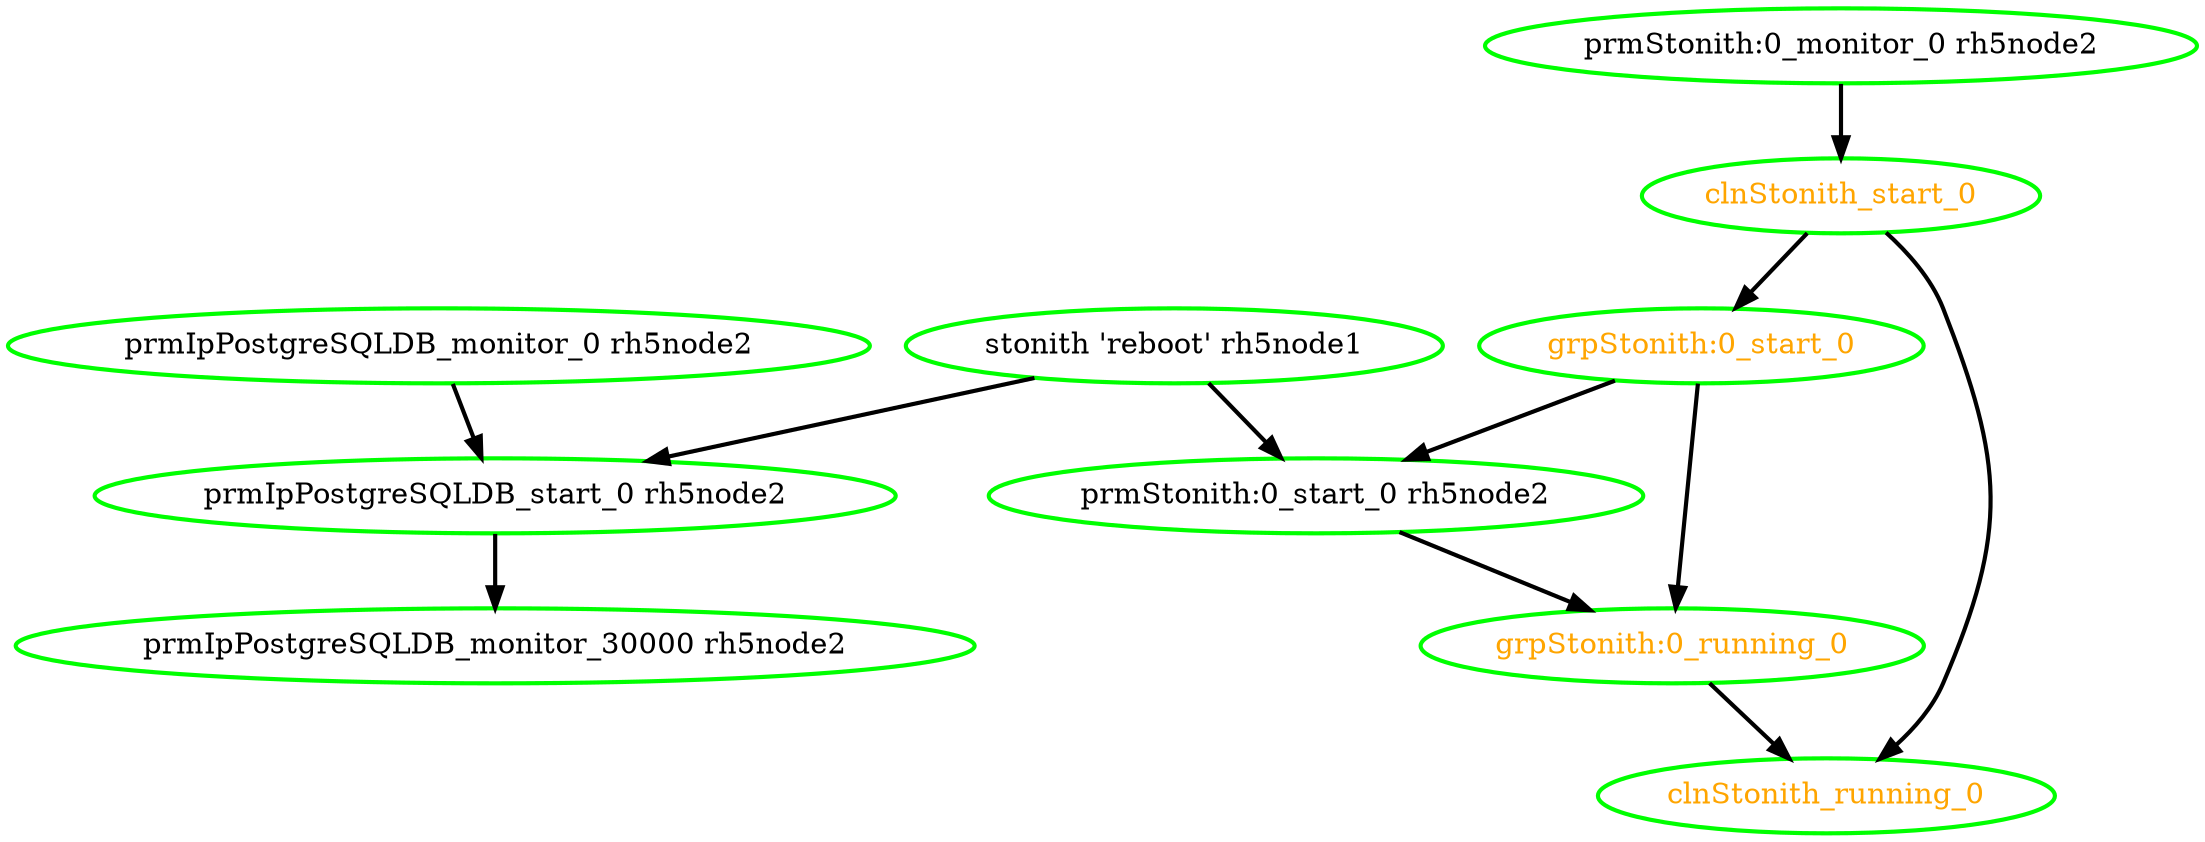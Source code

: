 digraph "g" {
"clnStonith_running_0" [ style=bold color="green" fontcolor="orange" ]
"clnStonith_start_0" -> "clnStonith_running_0" [ style = bold]
"clnStonith_start_0" -> "grpStonith:0_start_0" [ style = bold]
"clnStonith_start_0" [ style=bold color="green" fontcolor="orange" ]
"grpStonith:0_running_0" -> "clnStonith_running_0" [ style = bold]
"grpStonith:0_running_0" [ style=bold color="green" fontcolor="orange" ]
"grpStonith:0_start_0" -> "grpStonith:0_running_0" [ style = bold]
"grpStonith:0_start_0" -> "prmStonith:0_start_0 rh5node2" [ style = bold]
"grpStonith:0_start_0" [ style=bold color="green" fontcolor="orange" ]
"prmIpPostgreSQLDB_monitor_0 rh5node2" -> "prmIpPostgreSQLDB_start_0 rh5node2" [ style = bold]
"prmIpPostgreSQLDB_monitor_0 rh5node2" [ style=bold color="green" fontcolor="black" ]
"prmIpPostgreSQLDB_monitor_30000 rh5node2" [ style=bold color="green" fontcolor="black" ]
"prmIpPostgreSQLDB_start_0 rh5node2" -> "prmIpPostgreSQLDB_monitor_30000 rh5node2" [ style = bold]
"prmIpPostgreSQLDB_start_0 rh5node2" [ style=bold color="green" fontcolor="black" ]
"prmStonith:0_monitor_0 rh5node2" -> "clnStonith_start_0" [ style = bold]
"prmStonith:0_monitor_0 rh5node2" [ style=bold color="green" fontcolor="black" ]
"prmStonith:0_start_0 rh5node2" -> "grpStonith:0_running_0" [ style = bold]
"prmStonith:0_start_0 rh5node2" [ style=bold color="green" fontcolor="black" ]
"stonith 'reboot' rh5node1" -> "prmIpPostgreSQLDB_start_0 rh5node2" [ style = bold]
"stonith 'reboot' rh5node1" -> "prmStonith:0_start_0 rh5node2" [ style = bold]
"stonith 'reboot' rh5node1" [ style=bold color="green" fontcolor="black"]
}
